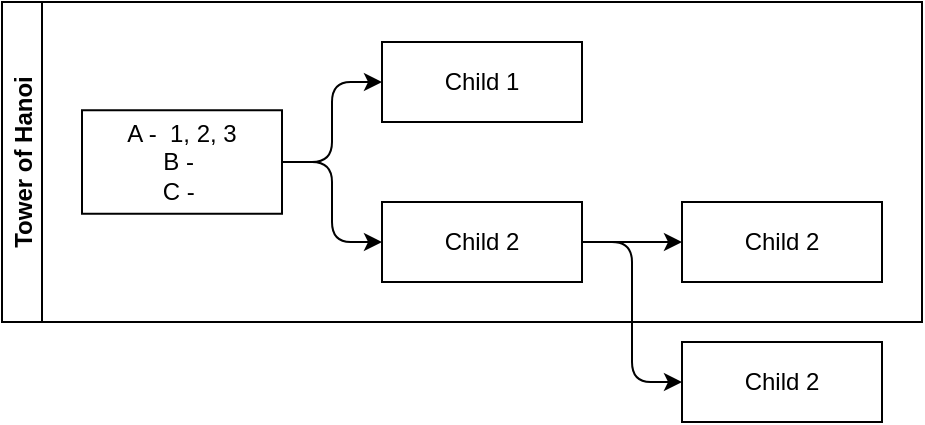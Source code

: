 <mxfile>
    <diagram id="nG9erccGwj45zhFZ86Qq" name="Page-1">
        <mxGraphModel dx="718" dy="375" grid="1" gridSize="10" guides="1" tooltips="1" connect="1" arrows="1" fold="1" page="1" pageScale="1" pageWidth="850" pageHeight="1100" math="0" shadow="0">
            <root>
                <mxCell id="0"/>
                <mxCell id="1" parent="0"/>
                <mxCell id="4" value="Tower of Hanoi" style="swimlane;startSize=20;horizontal=0;childLayout=treeLayout;horizontalTree=1;sortEdges=1;resizable=0;containerType=tree;fontSize=12;" parent="1" vertex="1">
                    <mxGeometry width="460" height="160" as="geometry"/>
                </mxCell>
                <mxCell id="5" value="A -&amp;nbsp; 1, 2, 3&lt;div&gt;B -&amp;nbsp;&lt;/div&gt;&lt;div&gt;C -&amp;nbsp;&lt;/div&gt;" style="whiteSpace=wrap;html=1;" parent="4" vertex="1">
                    <mxGeometry x="40" y="54.125" width="100" height="51.75" as="geometry"/>
                </mxCell>
                <mxCell id="6" value="Child 1" style="whiteSpace=wrap;html=1;" parent="4" vertex="1">
                    <mxGeometry x="190" y="20" width="100" height="40" as="geometry"/>
                </mxCell>
                <mxCell id="7" value="" style="edgeStyle=elbowEdgeStyle;elbow=horizontal;html=1;rounded=1;curved=0;sourcePerimeterSpacing=0;targetPerimeterSpacing=0;startSize=6;endSize=6;" parent="4" source="5" target="6" edge="1">
                    <mxGeometry relative="1" as="geometry"/>
                </mxCell>
                <mxCell id="8" value="Child 2" style="whiteSpace=wrap;html=1;" parent="4" vertex="1">
                    <mxGeometry x="190" y="100" width="100" height="40" as="geometry"/>
                </mxCell>
                <mxCell id="9" value="" style="edgeStyle=elbowEdgeStyle;elbow=horizontal;html=1;rounded=1;curved=0;sourcePerimeterSpacing=0;targetPerimeterSpacing=0;startSize=6;endSize=6;" parent="4" source="5" target="8" edge="1">
                    <mxGeometry relative="1" as="geometry"/>
                </mxCell>
                <mxCell id="12" value="" style="edgeStyle=elbowEdgeStyle;elbow=horizontal;html=1;rounded=1;curved=0;sourcePerimeterSpacing=0;targetPerimeterSpacing=0;startSize=6;endSize=6;" parent="4" source="8" target="13" edge="1">
                    <mxGeometry relative="1" as="geometry">
                        <mxPoint x="140" y="84.125" as="sourcePoint"/>
                    </mxGeometry>
                </mxCell>
                <mxCell id="13" value="Child 2" style="whiteSpace=wrap;html=1;" parent="4" vertex="1">
                    <mxGeometry x="340" y="100" width="100" height="40" as="geometry"/>
                </mxCell>
                <mxCell id="11" value="Child 2" style="whiteSpace=wrap;html=1;" parent="1" vertex="1">
                    <mxGeometry x="340" y="170" width="100" height="40" as="geometry"/>
                </mxCell>
                <mxCell id="10" value="" style="edgeStyle=elbowEdgeStyle;elbow=horizontal;html=1;rounded=1;curved=0;sourcePerimeterSpacing=0;targetPerimeterSpacing=0;startSize=6;endSize=6;" parent="1" source="8" target="11" edge="1">
                    <mxGeometry relative="1" as="geometry">
                        <mxPoint x="140" y="80" as="sourcePoint"/>
                    </mxGeometry>
                </mxCell>
            </root>
        </mxGraphModel>
    </diagram>
</mxfile>